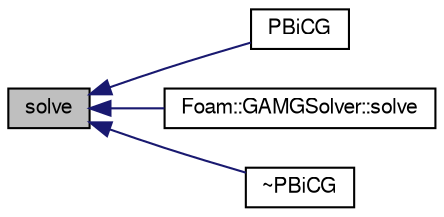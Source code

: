 digraph "solve"
{
  bgcolor="transparent";
  edge [fontname="FreeSans",fontsize="10",labelfontname="FreeSans",labelfontsize="10"];
  node [fontname="FreeSans",fontsize="10",shape=record];
  rankdir="LR";
  Node1095 [label="solve",height=0.2,width=0.4,color="black", fillcolor="grey75", style="filled", fontcolor="black"];
  Node1095 -> Node1096 [dir="back",color="midnightblue",fontsize="10",style="solid",fontname="FreeSans"];
  Node1096 [label="PBiCG",height=0.2,width=0.4,color="black",URL="$a27042.html#ab77d48e5de84033cec793412bb0b7e96",tooltip="Construct from matrix components and solver data stream. "];
  Node1095 -> Node1097 [dir="back",color="midnightblue",fontsize="10",style="solid",fontname="FreeSans"];
  Node1097 [label="Foam::GAMGSolver::solve",height=0.2,width=0.4,color="black",URL="$a27002.html#ad38597d099f9905e3f399b01af791bcb",tooltip="Solve. "];
  Node1095 -> Node1098 [dir="back",color="midnightblue",fontsize="10",style="solid",fontname="FreeSans"];
  Node1098 [label="~PBiCG",height=0.2,width=0.4,color="black",URL="$a27042.html#a209cffcc32f8d4ee6456f151b9ffd4bc",tooltip="Destructor. "];
}
